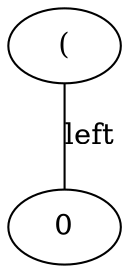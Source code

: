graph 5 {
	2289648831824 [label="("]
	2289648831824 -- 2289648829648 [label=left]
	2289648829648 [label=0]
}
